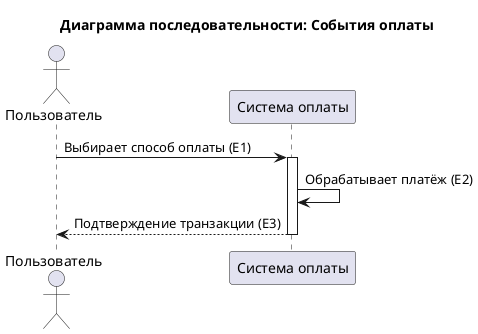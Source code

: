 @startuml
title Диаграмма последовательности: События оплаты

actor "Пользователь" as User
participant "Система оплаты" as System

User -> System : Выбирает способ оплаты (E1)
activate System
System -> System : Обрабатывает платёж (E2)
System --> User : Подтверждение транзакции (E3)
deactivate System

@enduml
